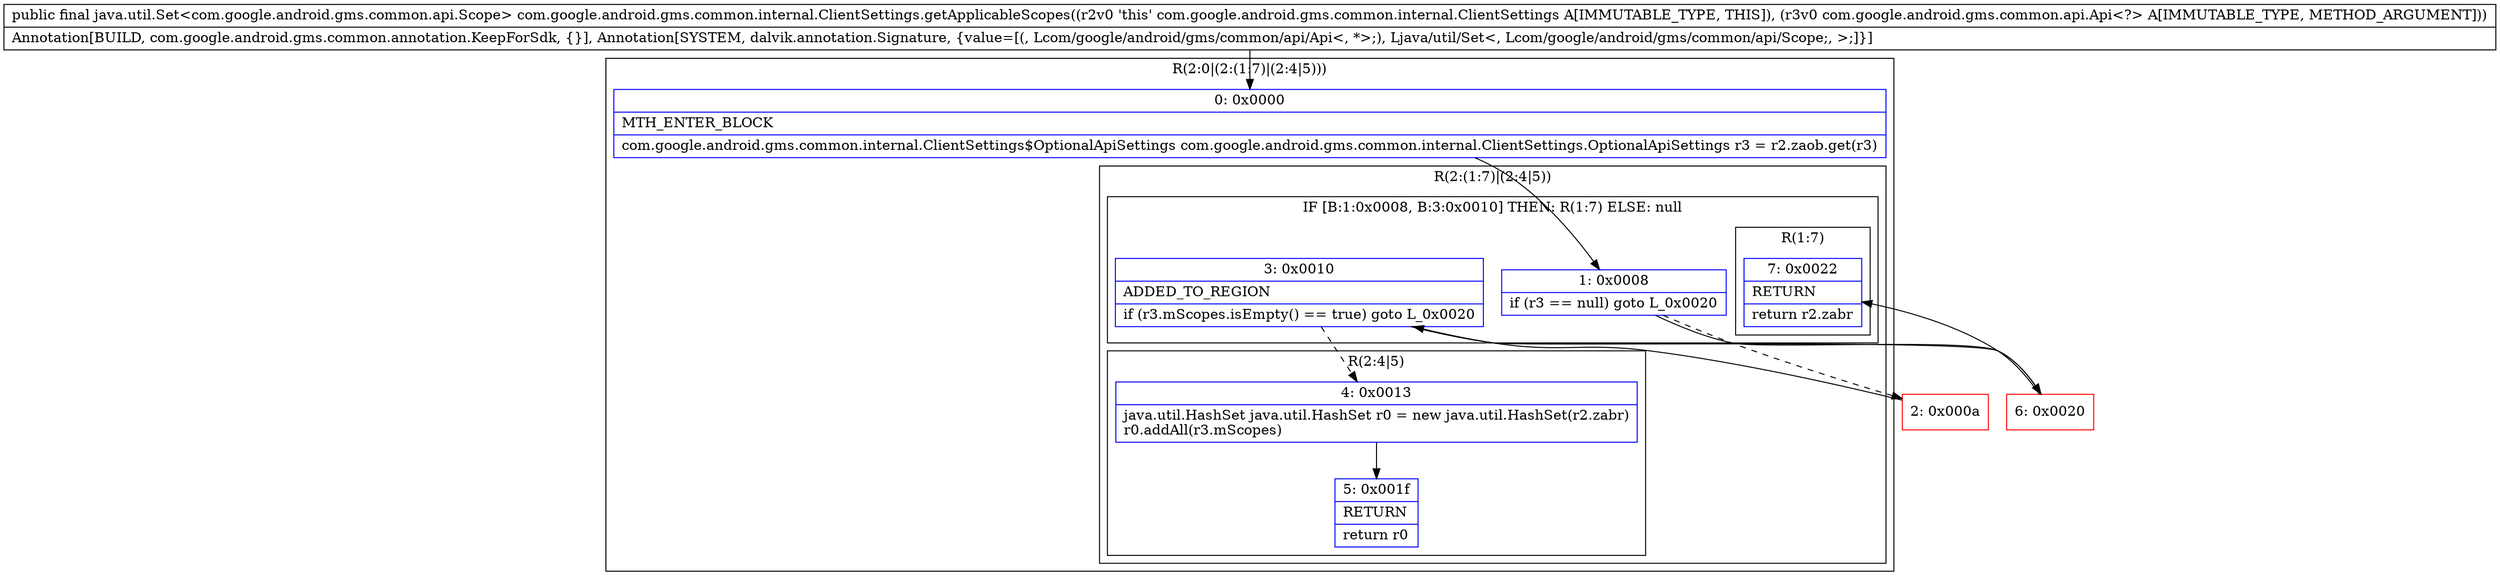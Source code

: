 digraph "CFG forcom.google.android.gms.common.internal.ClientSettings.getApplicableScopes(Lcom\/google\/android\/gms\/common\/api\/Api;)Ljava\/util\/Set;" {
subgraph cluster_Region_1317271262 {
label = "R(2:0|(2:(1:7)|(2:4|5)))";
node [shape=record,color=blue];
Node_0 [shape=record,label="{0\:\ 0x0000|MTH_ENTER_BLOCK\l|com.google.android.gms.common.internal.ClientSettings$OptionalApiSettings com.google.android.gms.common.internal.ClientSettings.OptionalApiSettings r3 = r2.zaob.get(r3)\l}"];
subgraph cluster_Region_1547334303 {
label = "R(2:(1:7)|(2:4|5))";
node [shape=record,color=blue];
subgraph cluster_IfRegion_1230106780 {
label = "IF [B:1:0x0008, B:3:0x0010] THEN: R(1:7) ELSE: null";
node [shape=record,color=blue];
Node_1 [shape=record,label="{1\:\ 0x0008|if (r3 == null) goto L_0x0020\l}"];
Node_3 [shape=record,label="{3\:\ 0x0010|ADDED_TO_REGION\l|if (r3.mScopes.isEmpty() == true) goto L_0x0020\l}"];
subgraph cluster_Region_1417103270 {
label = "R(1:7)";
node [shape=record,color=blue];
Node_7 [shape=record,label="{7\:\ 0x0022|RETURN\l|return r2.zabr\l}"];
}
}
subgraph cluster_Region_566505686 {
label = "R(2:4|5)";
node [shape=record,color=blue];
Node_4 [shape=record,label="{4\:\ 0x0013|java.util.HashSet java.util.HashSet r0 = new java.util.HashSet(r2.zabr)\lr0.addAll(r3.mScopes)\l}"];
Node_5 [shape=record,label="{5\:\ 0x001f|RETURN\l|return r0\l}"];
}
}
}
Node_2 [shape=record,color=red,label="{2\:\ 0x000a}"];
Node_6 [shape=record,color=red,label="{6\:\ 0x0020}"];
MethodNode[shape=record,label="{public final java.util.Set\<com.google.android.gms.common.api.Scope\> com.google.android.gms.common.internal.ClientSettings.getApplicableScopes((r2v0 'this' com.google.android.gms.common.internal.ClientSettings A[IMMUTABLE_TYPE, THIS]), (r3v0 com.google.android.gms.common.api.Api\<?\> A[IMMUTABLE_TYPE, METHOD_ARGUMENT]))  | Annotation[BUILD, com.google.android.gms.common.annotation.KeepForSdk, \{\}], Annotation[SYSTEM, dalvik.annotation.Signature, \{value=[(, Lcom\/google\/android\/gms\/common\/api\/Api\<, *\>;), Ljava\/util\/Set\<, Lcom\/google\/android\/gms\/common\/api\/Scope;, \>;]\}]\l}"];
MethodNode -> Node_0;
Node_0 -> Node_1;
Node_1 -> Node_2[style=dashed];
Node_1 -> Node_6;
Node_3 -> Node_4[style=dashed];
Node_3 -> Node_6;
Node_4 -> Node_5;
Node_2 -> Node_3;
Node_6 -> Node_7;
}

